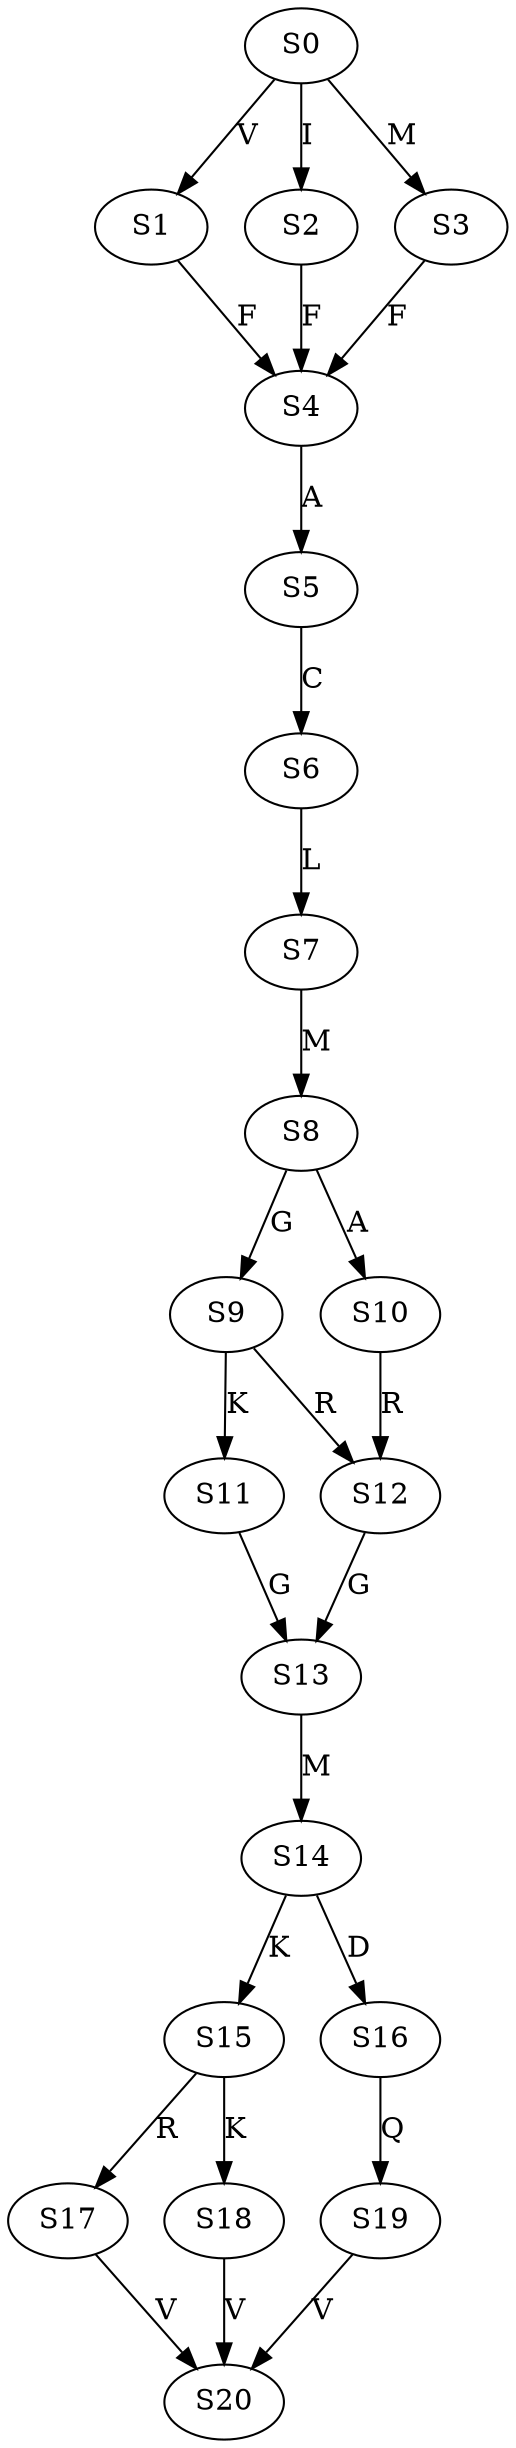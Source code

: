 strict digraph  {
	S0 -> S1 [ label = V ];
	S0 -> S2 [ label = I ];
	S0 -> S3 [ label = M ];
	S1 -> S4 [ label = F ];
	S2 -> S4 [ label = F ];
	S3 -> S4 [ label = F ];
	S4 -> S5 [ label = A ];
	S5 -> S6 [ label = C ];
	S6 -> S7 [ label = L ];
	S7 -> S8 [ label = M ];
	S8 -> S9 [ label = G ];
	S8 -> S10 [ label = A ];
	S9 -> S11 [ label = K ];
	S9 -> S12 [ label = R ];
	S10 -> S12 [ label = R ];
	S11 -> S13 [ label = G ];
	S12 -> S13 [ label = G ];
	S13 -> S14 [ label = M ];
	S14 -> S15 [ label = K ];
	S14 -> S16 [ label = D ];
	S15 -> S17 [ label = R ];
	S15 -> S18 [ label = K ];
	S16 -> S19 [ label = Q ];
	S17 -> S20 [ label = V ];
	S18 -> S20 [ label = V ];
	S19 -> S20 [ label = V ];
}
